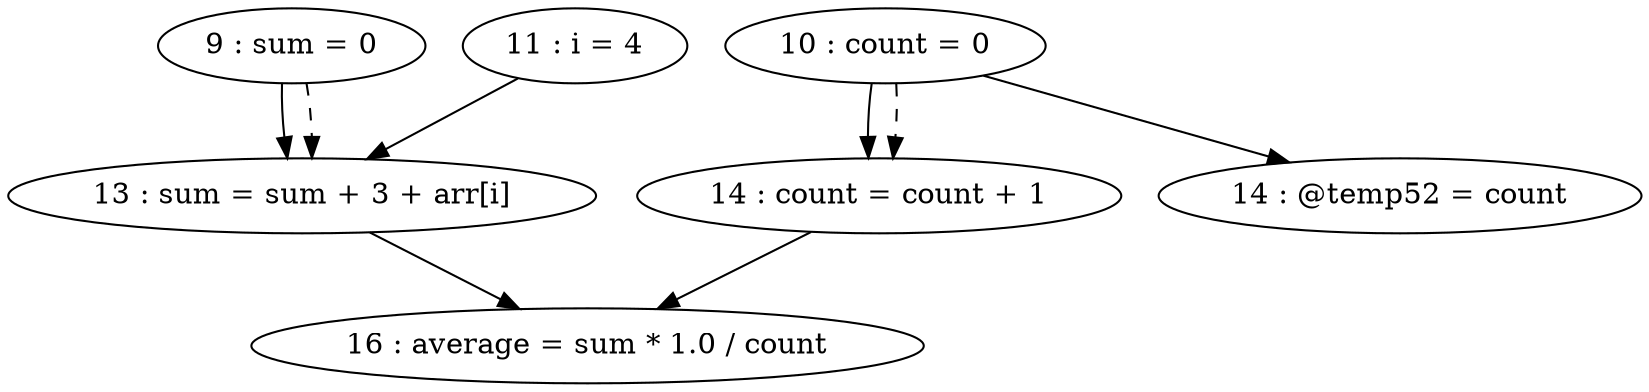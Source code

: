digraph G {
"9 : sum = 0"
"9 : sum = 0" -> "13 : sum = sum + 3 + arr[i]"
"9 : sum = 0" -> "13 : sum = sum + 3 + arr[i]" [style=dashed]
"10 : count = 0"
"10 : count = 0" -> "14 : count = count + 1"
"10 : count = 0" -> "14 : @temp52 = count"
"10 : count = 0" -> "14 : count = count + 1" [style=dashed]
"11 : i = 4"
"11 : i = 4" -> "13 : sum = sum + 3 + arr[i]"
"13 : sum = sum + 3 + arr[i]"
"13 : sum = sum + 3 + arr[i]" -> "16 : average = sum * 1.0 / count"
"14 : @temp52 = count"
"14 : count = count + 1"
"14 : count = count + 1" -> "16 : average = sum * 1.0 / count"
"16 : average = sum * 1.0 / count"
}